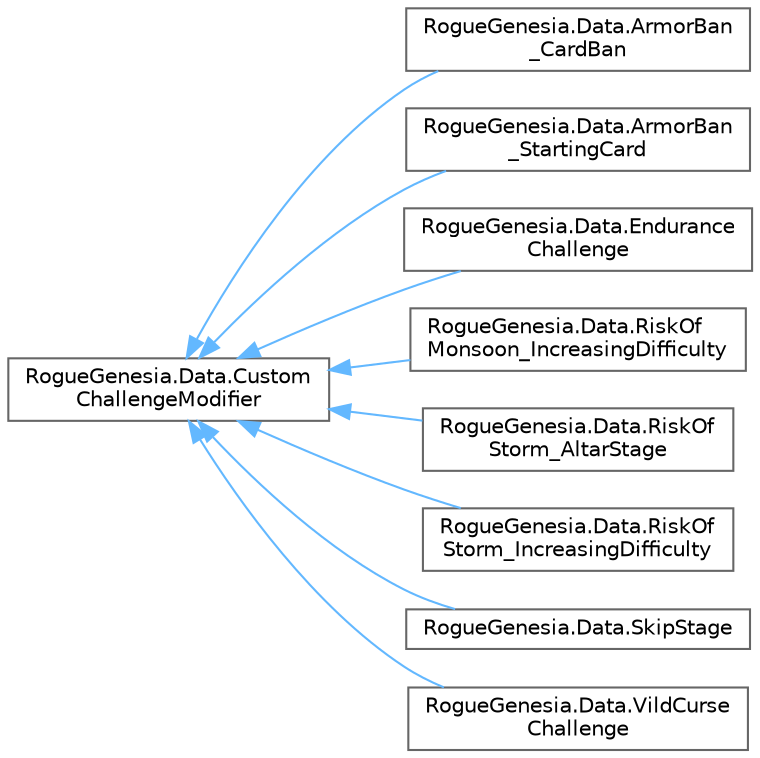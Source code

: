 digraph "Graphical Class Hierarchy"
{
 // LATEX_PDF_SIZE
  bgcolor="transparent";
  edge [fontname=Helvetica,fontsize=10,labelfontname=Helvetica,labelfontsize=10];
  node [fontname=Helvetica,fontsize=10,shape=box,height=0.2,width=0.4];
  rankdir="LR";
  Node0 [label="RogueGenesia.Data.Custom\lChallengeModifier",height=0.2,width=0.4,color="grey40", fillcolor="white", style="filled",URL="$class_rogue_genesia_1_1_data_1_1_custom_challenge_modifier.html",tooltip=" "];
  Node0 -> Node1 [dir="back",color="steelblue1",style="solid"];
  Node1 [label="RogueGenesia.Data.ArmorBan\l_CardBan",height=0.2,width=0.4,color="grey40", fillcolor="white", style="filled",URL="$class_rogue_genesia_1_1_data_1_1_armor_ban___card_ban.html",tooltip=" "];
  Node0 -> Node2 [dir="back",color="steelblue1",style="solid"];
  Node2 [label="RogueGenesia.Data.ArmorBan\l_StartingCard",height=0.2,width=0.4,color="grey40", fillcolor="white", style="filled",URL="$class_rogue_genesia_1_1_data_1_1_armor_ban___starting_card.html",tooltip=" "];
  Node0 -> Node3 [dir="back",color="steelblue1",style="solid"];
  Node3 [label="RogueGenesia.Data.Endurance\lChallenge",height=0.2,width=0.4,color="grey40", fillcolor="white", style="filled",URL="$class_rogue_genesia_1_1_data_1_1_endurance_challenge.html",tooltip=" "];
  Node0 -> Node4 [dir="back",color="steelblue1",style="solid"];
  Node4 [label="RogueGenesia.Data.RiskOf\lMonsoon_IncreasingDifficulty",height=0.2,width=0.4,color="grey40", fillcolor="white", style="filled",URL="$class_rogue_genesia_1_1_data_1_1_risk_of_monsoon___increasing_difficulty.html",tooltip=" "];
  Node0 -> Node5 [dir="back",color="steelblue1",style="solid"];
  Node5 [label="RogueGenesia.Data.RiskOf\lStorm_AltarStage",height=0.2,width=0.4,color="grey40", fillcolor="white", style="filled",URL="$class_rogue_genesia_1_1_data_1_1_risk_of_storm___altar_stage.html",tooltip=" "];
  Node0 -> Node6 [dir="back",color="steelblue1",style="solid"];
  Node6 [label="RogueGenesia.Data.RiskOf\lStorm_IncreasingDifficulty",height=0.2,width=0.4,color="grey40", fillcolor="white", style="filled",URL="$class_rogue_genesia_1_1_data_1_1_risk_of_storm___increasing_difficulty.html",tooltip=" "];
  Node0 -> Node7 [dir="back",color="steelblue1",style="solid"];
  Node7 [label="RogueGenesia.Data.SkipStage",height=0.2,width=0.4,color="grey40", fillcolor="white", style="filled",URL="$class_rogue_genesia_1_1_data_1_1_skip_stage.html",tooltip=" "];
  Node0 -> Node8 [dir="back",color="steelblue1",style="solid"];
  Node8 [label="RogueGenesia.Data.VildCurse\lChallenge",height=0.2,width=0.4,color="grey40", fillcolor="white", style="filled",URL="$class_rogue_genesia_1_1_data_1_1_vild_curse_challenge.html",tooltip=" "];
}
